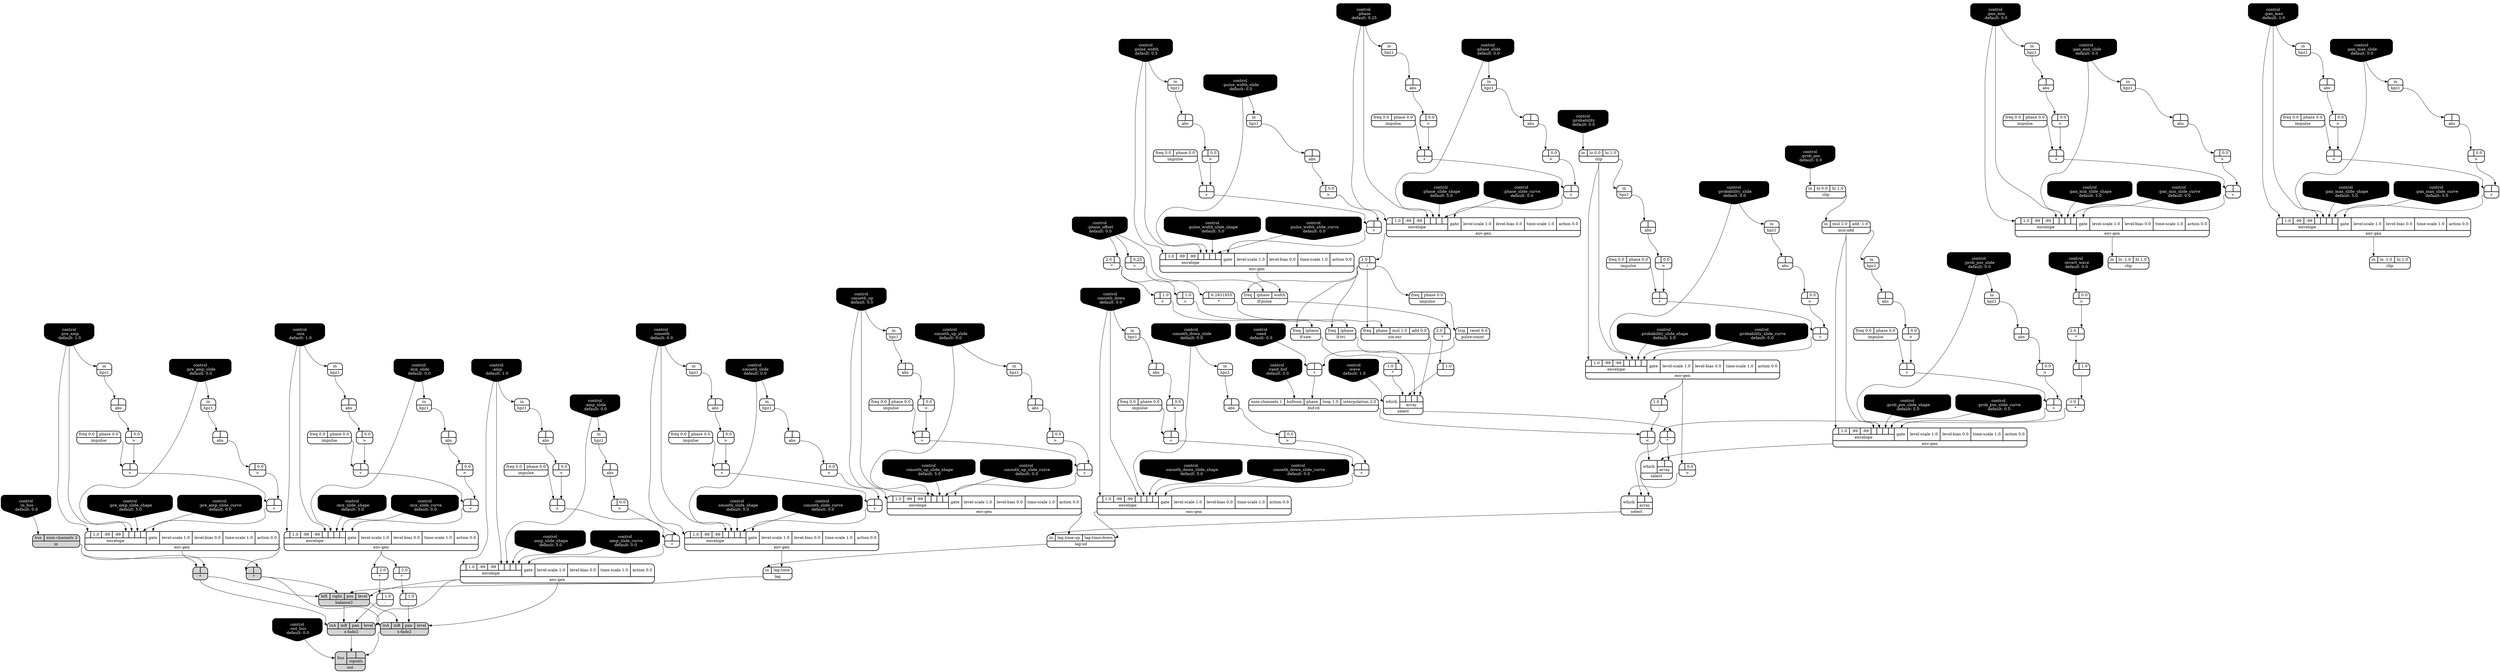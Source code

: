 digraph synthdef {
99 [label = "{{ <a> 2.0|<b> } |<__UG_NAME__>* }" style="bold, rounded" shape=record rankdir=LR];
111 [label = "{{ <a> |<b> } |<__UG_NAME__>* }" style="filled, bold, rounded"  shape=record rankdir=LR];
112 [label = "{{ <a> |<b> } |<__UG_NAME__>* }" style="filled, bold, rounded"  shape=record rankdir=LR];
114 [label = "{{ <a> -1.0|<b> } |<__UG_NAME__>* }" style="bold, rounded" shape=record rankdir=LR];
126 [label = "{{ <a> 2.0|<b> } |<__UG_NAME__>* }" style="bold, rounded" shape=record rankdir=LR];
129 [label = "{{ <a> -1.0|<b> } |<__UG_NAME__>* }" style="bold, rounded" shape=record rankdir=LR];
139 [label = "{{ <a> 2.0|<b> } |<__UG_NAME__>* }" style="bold, rounded" shape=record rankdir=LR];
143 [label = "{{ <a> |<b> 6.2831855} |<__UG_NAME__>* }" style="bold, rounded" shape=record rankdir=LR];
146 [label = "{{ <a> |<b> } |<__UG_NAME__>* }" style="bold, rounded" shape=record rankdir=LR];
192 [label = "{{ <a> |<b> 2.0} |<__UG_NAME__>* }" style="bold, rounded" shape=record rankdir=LR];
195 [label = "{{ <a> |<b> 2.0} |<__UG_NAME__>* }" style="bold, rounded" shape=record rankdir=LR];
59 [label = "{{ <a> |<b> 0.25} |<__UG_NAME__>+ }" style="bold, rounded" shape=record rankdir=LR];
76 [label = "{{ <a> |<b> } |<__UG_NAME__>+ }" style="bold, rounded" shape=record rankdir=LR];
77 [label = "{{ <a> |<b> } |<__UG_NAME__>+ }" style="bold, rounded" shape=record rankdir=LR];
83 [label = "{{ <a> |<b> } |<__UG_NAME__>+ }" style="bold, rounded" shape=record rankdir=LR];
84 [label = "{{ <a> |<b> } |<__UG_NAME__>+ }" style="bold, rounded" shape=record rankdir=LR];
91 [label = "{{ <a> |<b> } |<__UG_NAME__>+ }" style="bold, rounded" shape=record rankdir=LR];
95 [label = "{{ <a> |<b> } |<__UG_NAME__>+ }" style="bold, rounded" shape=record rankdir=LR];
105 [label = "{{ <a> |<b> } |<__UG_NAME__>+ }" style="bold, rounded" shape=record rankdir=LR];
108 [label = "{{ <a> |<b> } |<__UG_NAME__>+ }" style="bold, rounded" shape=record rankdir=LR];
119 [label = "{{ <a> |<b> } |<__UG_NAME__>+ }" style="bold, rounded" shape=record rankdir=LR];
123 [label = "{{ <a> |<b> } |<__UG_NAME__>+ }" style="bold, rounded" shape=record rankdir=LR];
127 [label = "{{ <a> |<b> 1.0} |<__UG_NAME__>+ }" style="bold, rounded" shape=record rankdir=LR];
132 [label = "{{ <a> |<b> } |<__UG_NAME__>+ }" style="bold, rounded" shape=record rankdir=LR];
136 [label = "{{ <a> |<b> } |<__UG_NAME__>+ }" style="bold, rounded" shape=record rankdir=LR];
141 [label = "{{ <a> |<b> 1.0} |<__UG_NAME__>+ }" style="bold, rounded" shape=record rankdir=LR];
149 [label = "{{ <a> |<b> } |<__UG_NAME__>+ }" style="bold, rounded" shape=record rankdir=LR];
161 [label = "{{ <a> |<b> } |<__UG_NAME__>+ }" style="bold, rounded" shape=record rankdir=LR];
165 [label = "{{ <a> |<b> } |<__UG_NAME__>+ }" style="bold, rounded" shape=record rankdir=LR];
169 [label = "{{ <a> |<b> } |<__UG_NAME__>+ }" style="bold, rounded" shape=record rankdir=LR];
173 [label = "{{ <a> |<b> } |<__UG_NAME__>+ }" style="bold, rounded" shape=record rankdir=LR];
177 [label = "{{ <a> |<b> } |<__UG_NAME__>+ }" style="bold, rounded" shape=record rankdir=LR];
181 [label = "{{ <a> |<b> } |<__UG_NAME__>+ }" style="bold, rounded" shape=record rankdir=LR];
188 [label = "{{ <a> |<b> } |<__UG_NAME__>+ }" style="bold, rounded" shape=record rankdir=LR];
190 [label = "{{ <a> |<b> } |<__UG_NAME__>+ }" style="bold, rounded" shape=record rankdir=LR];
203 [label = "{{ <a> |<b> } |<__UG_NAME__>+ }" style="bold, rounded" shape=record rankdir=LR];
207 [label = "{{ <a> |<b> } |<__UG_NAME__>+ }" style="bold, rounded" shape=record rankdir=LR];
213 [label = "{{ <a> |<b> } |<__UG_NAME__>+ }" style="bold, rounded" shape=record rankdir=LR];
217 [label = "{{ <a> |<b> } |<__UG_NAME__>+ }" style="bold, rounded" shape=record rankdir=LR];
100 [label = "{{ <a> |<b> 1.0} |<__UG_NAME__>- }" style="bold, rounded" shape=record rankdir=LR];
140 [label = "{{ <a> |<b> 1.0} |<__UG_NAME__>- }" style="bold, rounded" shape=record rankdir=LR];
151 [label = "{{ <a> 1.0|<b> } |<__UG_NAME__>- }" style="bold, rounded" shape=record rankdir=LR];
193 [label = "{{ <a> |<b> 1.0} |<__UG_NAME__>- }" style="bold, rounded" shape=record rankdir=LR];
196 [label = "{{ <a> |<b> 1.0} |<__UG_NAME__>- }" style="bold, rounded" shape=record rankdir=LR];
125 [label = "{{ <a> 1.0|<b> } |<__UG_NAME__>/ }" style="bold, rounded" shape=record rankdir=LR];
152 [label = "{{ <a> |<b> } |<__UG_NAME__>\< }" style="bold, rounded" shape=record rankdir=LR];
58 [label = "{{ <a> |<b> 0.0} |<__UG_NAME__>\> }" style="bold, rounded" shape=record rankdir=LR];
66 [label = "{{ <a> |<b> 0.0} |<__UG_NAME__>\> }" style="bold, rounded" shape=record rankdir=LR];
67 [label = "{{ <a> |<b> 0.0} |<__UG_NAME__>\> }" style="bold, rounded" shape=record rankdir=LR];
70 [label = "{{ <a> |<b> 0.0} |<__UG_NAME__>\> }" style="bold, rounded" shape=record rankdir=LR];
74 [label = "{{ <a> |<b> 0.0} |<__UG_NAME__>\> }" style="bold, rounded" shape=record rankdir=LR];
82 [label = "{{ <a> |<b> 0.0} |<__UG_NAME__>\> }" style="bold, rounded" shape=record rankdir=LR];
90 [label = "{{ <a> |<b> 0.0} |<__UG_NAME__>\> }" style="bold, rounded" shape=record rankdir=LR];
94 [label = "{{ <a> |<b> 0.0} |<__UG_NAME__>\> }" style="bold, rounded" shape=record rankdir=LR];
98 [label = "{{ <a> |<b> 0.0} |<__UG_NAME__>\> }" style="bold, rounded" shape=record rankdir=LR];
104 [label = "{{ <a> |<b> 0.0} |<__UG_NAME__>\> }" style="bold, rounded" shape=record rankdir=LR];
107 [label = "{{ <a> |<b> 0.0} |<__UG_NAME__>\> }" style="bold, rounded" shape=record rankdir=LR];
113 [label = "{{ <a> |<b> 0.0} |<__UG_NAME__>\> }" style="bold, rounded" shape=record rankdir=LR];
118 [label = "{{ <a> |<b> 0.0} |<__UG_NAME__>\> }" style="bold, rounded" shape=record rankdir=LR];
122 [label = "{{ <a> |<b> 0.0} |<__UG_NAME__>\> }" style="bold, rounded" shape=record rankdir=LR];
131 [label = "{{ <a> |<b> 0.0} |<__UG_NAME__>\> }" style="bold, rounded" shape=record rankdir=LR];
135 [label = "{{ <a> |<b> 0.0} |<__UG_NAME__>\> }" style="bold, rounded" shape=record rankdir=LR];
160 [label = "{{ <a> |<b> 0.0} |<__UG_NAME__>\> }" style="bold, rounded" shape=record rankdir=LR];
164 [label = "{{ <a> |<b> 0.0} |<__UG_NAME__>\> }" style="bold, rounded" shape=record rankdir=LR];
172 [label = "{{ <a> |<b> 0.0} |<__UG_NAME__>\> }" style="bold, rounded" shape=record rankdir=LR];
180 [label = "{{ <a> |<b> 0.0} |<__UG_NAME__>\> }" style="bold, rounded" shape=record rankdir=LR];
187 [label = "{{ <a> |<b> 0.0} |<__UG_NAME__>\> }" style="bold, rounded" shape=record rankdir=LR];
189 [label = "{{ <a> |<b> 0.0} |<__UG_NAME__>\> }" style="bold, rounded" shape=record rankdir=LR];
202 [label = "{{ <a> |<b> 0.0} |<__UG_NAME__>\> }" style="bold, rounded" shape=record rankdir=LR];
206 [label = "{{ <a> |<b> 0.0} |<__UG_NAME__>\> }" style="bold, rounded" shape=record rankdir=LR];
212 [label = "{{ <a> |<b> 0.0} |<__UG_NAME__>\> }" style="bold, rounded" shape=record rankdir=LR];
216 [label = "{{ <a> |<b> 0.0} |<__UG_NAME__>\> }" style="bold, rounded" shape=record rankdir=LR];
57 [label = "{{ <a> |<b> } |<__UG_NAME__>abs }" style="bold, rounded" shape=record rankdir=LR];
61 [label = "{{ <a> |<b> } |<__UG_NAME__>abs }" style="bold, rounded" shape=record rankdir=LR];
63 [label = "{{ <a> |<b> } |<__UG_NAME__>abs }" style="bold, rounded" shape=record rankdir=LR];
65 [label = "{{ <a> |<b> } |<__UG_NAME__>abs }" style="bold, rounded" shape=record rankdir=LR];
69 [label = "{{ <a> |<b> } |<__UG_NAME__>abs }" style="bold, rounded" shape=record rankdir=LR];
73 [label = "{{ <a> |<b> } |<__UG_NAME__>abs }" style="bold, rounded" shape=record rankdir=LR];
81 [label = "{{ <a> |<b> } |<__UG_NAME__>abs }" style="bold, rounded" shape=record rankdir=LR];
89 [label = "{{ <a> |<b> } |<__UG_NAME__>abs }" style="bold, rounded" shape=record rankdir=LR];
93 [label = "{{ <a> |<b> } |<__UG_NAME__>abs }" style="bold, rounded" shape=record rankdir=LR];
97 [label = "{{ <a> |<b> } |<__UG_NAME__>abs }" style="bold, rounded" shape=record rankdir=LR];
103 [label = "{{ <a> |<b> } |<__UG_NAME__>abs }" style="bold, rounded" shape=record rankdir=LR];
106 [label = "{{ <a> |<b> } |<__UG_NAME__>abs }" style="bold, rounded" shape=record rankdir=LR];
117 [label = "{{ <a> |<b> } |<__UG_NAME__>abs }" style="bold, rounded" shape=record rankdir=LR];
121 [label = "{{ <a> |<b> } |<__UG_NAME__>abs }" style="bold, rounded" shape=record rankdir=LR];
134 [label = "{{ <a> |<b> } |<__UG_NAME__>abs }" style="bold, rounded" shape=record rankdir=LR];
159 [label = "{{ <a> |<b> } |<__UG_NAME__>abs }" style="bold, rounded" shape=record rankdir=LR];
163 [label = "{{ <a> |<b> } |<__UG_NAME__>abs }" style="bold, rounded" shape=record rankdir=LR];
171 [label = "{{ <a> |<b> } |<__UG_NAME__>abs }" style="bold, rounded" shape=record rankdir=LR];
179 [label = "{{ <a> |<b> } |<__UG_NAME__>abs }" style="bold, rounded" shape=record rankdir=LR];
186 [label = "{{ <a> |<b> } |<__UG_NAME__>abs }" style="bold, rounded" shape=record rankdir=LR];
201 [label = "{{ <a> |<b> } |<__UG_NAME__>abs }" style="bold, rounded" shape=record rankdir=LR];
205 [label = "{{ <a> |<b> } |<__UG_NAME__>abs }" style="bold, rounded" shape=record rankdir=LR];
211 [label = "{{ <a> |<b> } |<__UG_NAME__>abs }" style="bold, rounded" shape=record rankdir=LR];
215 [label = "{{ <a> |<b> } |<__UG_NAME__>abs }" style="bold, rounded" shape=record rankdir=LR];
183 [label = "{{ <left> left|<right> right|<pos> pos|<level> level} |<__UG_NAME__>balance2 }" style="filled, bold, rounded"  shape=record rankdir=LR];
150 [label = "{{ <num____channels> num-channels 1|<bufnum> bufnum|<phase> phase|<loop> loop 1.0|<interpolation> interpolation 2.0} |<__UG_NAME__>buf-rd }" style="bold, rounded" shape=record rankdir=LR];
71 [label = "{{ <in> in|<lo> lo 0.0|<hi> hi 1.0} |<__UG_NAME__>clip }" style="bold, rounded" shape=record rankdir=LR];
86 [label = "{{ <in> in|<lo> lo 0.0|<hi> hi 1.0} |<__UG_NAME__>clip }" style="bold, rounded" shape=record rankdir=LR];
219 [label = "{{ <in> in|<lo> lo -1.0|<hi> hi 1.0} |<__UG_NAME__>clip }" style="bold, rounded" shape=record rankdir=LR];
220 [label = "{{ <in> in|<lo> lo -1.0|<hi> hi 1.0} |<__UG_NAME__>clip }" style="bold, rounded" shape=record rankdir=LR];
0 [label = "control
 :amp
 default: 1.0" shape=invhouse style="rounded, filled, bold" fillcolor=black fontcolor=white ]; 
1 [label = "control
 :amp_slide
 default: 0.0" shape=invhouse style="rounded, filled, bold" fillcolor=black fontcolor=white ]; 
2 [label = "control
 :amp_slide_shape
 default: 5.0" shape=invhouse style="rounded, filled, bold" fillcolor=black fontcolor=white ]; 
3 [label = "control
 :amp_slide_curve
 default: 0.0" shape=invhouse style="rounded, filled, bold" fillcolor=black fontcolor=white ]; 
4 [label = "control
 :mix
 default: 1.0" shape=invhouse style="rounded, filled, bold" fillcolor=black fontcolor=white ]; 
5 [label = "control
 :mix_slide
 default: 0.0" shape=invhouse style="rounded, filled, bold" fillcolor=black fontcolor=white ]; 
6 [label = "control
 :mix_slide_shape
 default: 5.0" shape=invhouse style="rounded, filled, bold" fillcolor=black fontcolor=white ]; 
7 [label = "control
 :mix_slide_curve
 default: 0.0" shape=invhouse style="rounded, filled, bold" fillcolor=black fontcolor=white ]; 
8 [label = "control
 :pre_amp
 default: 1.0" shape=invhouse style="rounded, filled, bold" fillcolor=black fontcolor=white ]; 
9 [label = "control
 :pre_amp_slide
 default: 0.0" shape=invhouse style="rounded, filled, bold" fillcolor=black fontcolor=white ]; 
10 [label = "control
 :pre_amp_slide_shape
 default: 5.0" shape=invhouse style="rounded, filled, bold" fillcolor=black fontcolor=white ]; 
11 [label = "control
 :pre_amp_slide_curve
 default: 0.0" shape=invhouse style="rounded, filled, bold" fillcolor=black fontcolor=white ]; 
12 [label = "control
 :phase
 default: 0.25" shape=invhouse style="rounded, filled, bold" fillcolor=black fontcolor=white ]; 
13 [label = "control
 :phase_slide
 default: 0.0" shape=invhouse style="rounded, filled, bold" fillcolor=black fontcolor=white ]; 
14 [label = "control
 :phase_slide_shape
 default: 5.0" shape=invhouse style="rounded, filled, bold" fillcolor=black fontcolor=white ]; 
15 [label = "control
 :phase_slide_curve
 default: 0.0" shape=invhouse style="rounded, filled, bold" fillcolor=black fontcolor=white ]; 
16 [label = "control
 :pan_min
 default: 0.0" shape=invhouse style="rounded, filled, bold" fillcolor=black fontcolor=white ]; 
17 [label = "control
 :pan_min_slide
 default: 0.0" shape=invhouse style="rounded, filled, bold" fillcolor=black fontcolor=white ]; 
18 [label = "control
 :pan_min_slide_shape
 default: 5.0" shape=invhouse style="rounded, filled, bold" fillcolor=black fontcolor=white ]; 
19 [label = "control
 :pan_min_slide_curve
 default: 0.0" shape=invhouse style="rounded, filled, bold" fillcolor=black fontcolor=white ]; 
20 [label = "control
 :pan_max
 default: 1.0" shape=invhouse style="rounded, filled, bold" fillcolor=black fontcolor=white ]; 
21 [label = "control
 :pan_max_slide
 default: 0.0" shape=invhouse style="rounded, filled, bold" fillcolor=black fontcolor=white ]; 
22 [label = "control
 :pan_max_slide_shape
 default: 5.0" shape=invhouse style="rounded, filled, bold" fillcolor=black fontcolor=white ]; 
23 [label = "control
 :pan_max_slide_curve
 default: 0.0" shape=invhouse style="rounded, filled, bold" fillcolor=black fontcolor=white ]; 
24 [label = "control
 :pulse_width
 default: 0.5" shape=invhouse style="rounded, filled, bold" fillcolor=black fontcolor=white ]; 
25 [label = "control
 :pulse_width_slide
 default: 0.0" shape=invhouse style="rounded, filled, bold" fillcolor=black fontcolor=white ]; 
26 [label = "control
 :pulse_width_slide_shape
 default: 5.0" shape=invhouse style="rounded, filled, bold" fillcolor=black fontcolor=white ]; 
27 [label = "control
 :pulse_width_slide_curve
 default: 0.0" shape=invhouse style="rounded, filled, bold" fillcolor=black fontcolor=white ]; 
28 [label = "control
 :smooth
 default: 0.0" shape=invhouse style="rounded, filled, bold" fillcolor=black fontcolor=white ]; 
29 [label = "control
 :smooth_slide
 default: 0.0" shape=invhouse style="rounded, filled, bold" fillcolor=black fontcolor=white ]; 
30 [label = "control
 :smooth_slide_shape
 default: 5.0" shape=invhouse style="rounded, filled, bold" fillcolor=black fontcolor=white ]; 
31 [label = "control
 :smooth_slide_curve
 default: 0.0" shape=invhouse style="rounded, filled, bold" fillcolor=black fontcolor=white ]; 
32 [label = "control
 :smooth_up
 default: 0.0" shape=invhouse style="rounded, filled, bold" fillcolor=black fontcolor=white ]; 
33 [label = "control
 :smooth_up_slide
 default: 0.0" shape=invhouse style="rounded, filled, bold" fillcolor=black fontcolor=white ]; 
34 [label = "control
 :smooth_up_slide_shape
 default: 5.0" shape=invhouse style="rounded, filled, bold" fillcolor=black fontcolor=white ]; 
35 [label = "control
 :smooth_up_slide_curve
 default: 0.0" shape=invhouse style="rounded, filled, bold" fillcolor=black fontcolor=white ]; 
36 [label = "control
 :smooth_down
 default: 0.0" shape=invhouse style="rounded, filled, bold" fillcolor=black fontcolor=white ]; 
37 [label = "control
 :smooth_down_slide
 default: 0.0" shape=invhouse style="rounded, filled, bold" fillcolor=black fontcolor=white ]; 
38 [label = "control
 :smooth_down_slide_shape
 default: 5.0" shape=invhouse style="rounded, filled, bold" fillcolor=black fontcolor=white ]; 
39 [label = "control
 :smooth_down_slide_curve
 default: 0.0" shape=invhouse style="rounded, filled, bold" fillcolor=black fontcolor=white ]; 
40 [label = "control
 :probability
 default: 0.0" shape=invhouse style="rounded, filled, bold" fillcolor=black fontcolor=white ]; 
41 [label = "control
 :probability_slide
 default: 0.0" shape=invhouse style="rounded, filled, bold" fillcolor=black fontcolor=white ]; 
42 [label = "control
 :probability_slide_shape
 default: 5.0" shape=invhouse style="rounded, filled, bold" fillcolor=black fontcolor=white ]; 
43 [label = "control
 :probability_slide_curve
 default: 0.0" shape=invhouse style="rounded, filled, bold" fillcolor=black fontcolor=white ]; 
44 [label = "control
 :prob_pos
 default: 0.0" shape=invhouse style="rounded, filled, bold" fillcolor=black fontcolor=white ]; 
45 [label = "control
 :prob_pos_slide
 default: 0.0" shape=invhouse style="rounded, filled, bold" fillcolor=black fontcolor=white ]; 
46 [label = "control
 :prob_pos_slide_shape
 default: 5.0" shape=invhouse style="rounded, filled, bold" fillcolor=black fontcolor=white ]; 
47 [label = "control
 :prob_pos_slide_curve
 default: 0.0" shape=invhouse style="rounded, filled, bold" fillcolor=black fontcolor=white ]; 
48 [label = "control
 :phase_offset
 default: 0.0" shape=invhouse style="rounded, filled, bold" fillcolor=black fontcolor=white ]; 
49 [label = "control
 :wave
 default: 1.0" shape=invhouse style="rounded, filled, bold" fillcolor=black fontcolor=white ]; 
50 [label = "control
 :invert_wave
 default: 0.0" shape=invhouse style="rounded, filled, bold" fillcolor=black fontcolor=white ]; 
51 [label = "control
 :seed
 default: 0.0" shape=invhouse style="rounded, filled, bold" fillcolor=black fontcolor=white ]; 
52 [label = "control
 :rand_buf
 default: 0.0" shape=invhouse style="rounded, filled, bold" fillcolor=black fontcolor=white ]; 
53 [label = "control
 :in_bus
 default: 0.0" shape=invhouse style="rounded, filled, bold" fillcolor=black fontcolor=white ]; 
54 [label = "control
 :out_bus
 default: 0.0" shape=invhouse style="rounded, filled, bold" fillcolor=black fontcolor=white ]; 
78 [label = "{{ {{<envelope___clip___0>|1.0|-99|-99|<envelope___clip___4>|<envelope___control___5>|<envelope___control___6>|<envelope___control___7>}|envelope}|<gate> gate|<level____scale> level-scale 1.0|<level____bias> level-bias 0.0|<time____scale> time-scale 1.0|<action> action 0.0} |<__UG_NAME__>env-gen }" style="bold, rounded" shape=record rankdir=LR];
109 [label = "{{ {{<envelope___control___0>|1.0|-99|-99|<envelope___control___4>|<envelope___control___5>|<envelope___control___6>|<envelope___control___7>}|envelope}|<gate> gate|<level____scale> level-scale 1.0|<level____bias> level-bias 0.0|<time____scale> time-scale 1.0|<action> action 0.0} |<__UG_NAME__>env-gen }" style="bold, rounded" shape=record rankdir=LR];
124 [label = "{{ {{<envelope___control___0>|1.0|-99|-99|<envelope___control___4>|<envelope___control___5>|<envelope___control___6>|<envelope___control___7>}|envelope}|<gate> gate|<level____scale> level-scale 1.0|<level____bias> level-bias 0.0|<time____scale> time-scale 1.0|<action> action 0.0} |<__UG_NAME__>env-gen }" style="bold, rounded" shape=record rankdir=LR];
137 [label = "{{ {{<envelope___control___0>|1.0|-99|-99|<envelope___control___4>|<envelope___control___5>|<envelope___control___6>|<envelope___control___7>}|envelope}|<gate> gate|<level____scale> level-scale 1.0|<level____bias> level-bias 0.0|<time____scale> time-scale 1.0|<action> action 0.0} |<__UG_NAME__>env-gen }" style="bold, rounded" shape=record rankdir=LR];
153 [label = "{{ {{<envelope___mul____add___0>|1.0|-99|-99|<envelope___mul____add___4>|<envelope___control___5>|<envelope___control___6>|<envelope___control___7>}|envelope}|<gate> gate|<level____scale> level-scale 1.0|<level____bias> level-bias 0.0|<time____scale> time-scale 1.0|<action> action 0.0} |<__UG_NAME__>env-gen }" style="bold, rounded" shape=record rankdir=LR];
156 [label = "{{ {{<envelope___control___0>|1.0|-99|-99|<envelope___control___4>|<envelope___control___5>|<envelope___control___6>|<envelope___control___7>}|envelope}|<gate> gate|<level____scale> level-scale 1.0|<level____bias> level-bias 0.0|<time____scale> time-scale 1.0|<action> action 0.0} |<__UG_NAME__>env-gen }" style="bold, rounded" shape=record rankdir=LR];
166 [label = "{{ {{<envelope___control___0>|1.0|-99|-99|<envelope___control___4>|<envelope___control___5>|<envelope___control___6>|<envelope___control___7>}|envelope}|<gate> gate|<level____scale> level-scale 1.0|<level____bias> level-bias 0.0|<time____scale> time-scale 1.0|<action> action 0.0} |<__UG_NAME__>env-gen }" style="bold, rounded" shape=record rankdir=LR];
174 [label = "{{ {{<envelope___control___0>|1.0|-99|-99|<envelope___control___4>|<envelope___control___5>|<envelope___control___6>|<envelope___control___7>}|envelope}|<gate> gate|<level____scale> level-scale 1.0|<level____bias> level-bias 0.0|<time____scale> time-scale 1.0|<action> action 0.0} |<__UG_NAME__>env-gen }" style="bold, rounded" shape=record rankdir=LR];
182 [label = "{{ {{<envelope___control___0>|1.0|-99|-99|<envelope___control___4>|<envelope___control___5>|<envelope___control___6>|<envelope___control___7>}|envelope}|<gate> gate|<level____scale> level-scale 1.0|<level____bias> level-bias 0.0|<time____scale> time-scale 1.0|<action> action 0.0} |<__UG_NAME__>env-gen }" style="bold, rounded" shape=record rankdir=LR];
191 [label = "{{ {{<envelope___control___0>|1.0|-99|-99|<envelope___control___4>|<envelope___control___5>|<envelope___control___6>|<envelope___control___7>}|envelope}|<gate> gate|<level____scale> level-scale 1.0|<level____bias> level-bias 0.0|<time____scale> time-scale 1.0|<action> action 0.0} |<__UG_NAME__>env-gen }" style="bold, rounded" shape=record rankdir=LR];
208 [label = "{{ {{<envelope___control___0>|1.0|-99|-99|<envelope___control___4>|<envelope___control___5>|<envelope___control___6>|<envelope___control___7>}|envelope}|<gate> gate|<level____scale> level-scale 1.0|<level____bias> level-bias 0.0|<time____scale> time-scale 1.0|<action> action 0.0} |<__UG_NAME__>env-gen }" style="bold, rounded" shape=record rankdir=LR];
218 [label = "{{ {{<envelope___control___0>|1.0|-99|-99|<envelope___control___4>|<envelope___control___5>|<envelope___control___6>|<envelope___control___7>}|envelope}|<gate> gate|<level____scale> level-scale 1.0|<level____bias> level-bias 0.0|<time____scale> time-scale 1.0|<action> action 0.0} |<__UG_NAME__>env-gen }" style="bold, rounded" shape=record rankdir=LR];
55 [label = "{{ <in> in} |<__UG_NAME__>hpz1 }" style="bold, rounded" shape=record rankdir=LR];
56 [label = "{{ <in> in} |<__UG_NAME__>hpz1 }" style="bold, rounded" shape=record rankdir=LR];
60 [label = "{{ <in> in} |<__UG_NAME__>hpz1 }" style="bold, rounded" shape=record rankdir=LR];
62 [label = "{{ <in> in} |<__UG_NAME__>hpz1 }" style="bold, rounded" shape=record rankdir=LR];
64 [label = "{{ <in> in} |<__UG_NAME__>hpz1 }" style="bold, rounded" shape=record rankdir=LR];
68 [label = "{{ <in> in} |<__UG_NAME__>hpz1 }" style="bold, rounded" shape=record rankdir=LR];
72 [label = "{{ <in> in} |<__UG_NAME__>hpz1 }" style="bold, rounded" shape=record rankdir=LR];
79 [label = "{{ <in> in} |<__UG_NAME__>hpz1 }" style="bold, rounded" shape=record rankdir=LR];
88 [label = "{{ <in> in} |<__UG_NAME__>hpz1 }" style="bold, rounded" shape=record rankdir=LR];
92 [label = "{{ <in> in} |<__UG_NAME__>hpz1 }" style="bold, rounded" shape=record rankdir=LR];
96 [label = "{{ <in> in} |<__UG_NAME__>hpz1 }" style="bold, rounded" shape=record rankdir=LR];
102 [label = "{{ <in> in} |<__UG_NAME__>hpz1 }" style="bold, rounded" shape=record rankdir=LR];
116 [label = "{{ <in> in} |<__UG_NAME__>hpz1 }" style="bold, rounded" shape=record rankdir=LR];
120 [label = "{{ <in> in} |<__UG_NAME__>hpz1 }" style="bold, rounded" shape=record rankdir=LR];
133 [label = "{{ <in> in} |<__UG_NAME__>hpz1 }" style="bold, rounded" shape=record rankdir=LR];
158 [label = "{{ <in> in} |<__UG_NAME__>hpz1 }" style="bold, rounded" shape=record rankdir=LR];
162 [label = "{{ <in> in} |<__UG_NAME__>hpz1 }" style="bold, rounded" shape=record rankdir=LR];
170 [label = "{{ <in> in} |<__UG_NAME__>hpz1 }" style="bold, rounded" shape=record rankdir=LR];
178 [label = "{{ <in> in} |<__UG_NAME__>hpz1 }" style="bold, rounded" shape=record rankdir=LR];
185 [label = "{{ <in> in} |<__UG_NAME__>hpz1 }" style="bold, rounded" shape=record rankdir=LR];
200 [label = "{{ <in> in} |<__UG_NAME__>hpz1 }" style="bold, rounded" shape=record rankdir=LR];
204 [label = "{{ <in> in} |<__UG_NAME__>hpz1 }" style="bold, rounded" shape=record rankdir=LR];
210 [label = "{{ <in> in} |<__UG_NAME__>hpz1 }" style="bold, rounded" shape=record rankdir=LR];
214 [label = "{{ <in> in} |<__UG_NAME__>hpz1 }" style="bold, rounded" shape=record rankdir=LR];
75 [label = "{{ <freq> freq 0.0|<phase> phase 0.0} |<__UG_NAME__>impulse }" style="bold, rounded" shape=record rankdir=LR];
80 [label = "{{ <freq> freq 0.0|<phase> phase 0.0} |<__UG_NAME__>impulse }" style="bold, rounded" shape=record rankdir=LR];
85 [label = "{{ <freq> freq 0.0|<phase> phase 0.0} |<__UG_NAME__>impulse }" style="bold, rounded" shape=record rankdir=LR];
101 [label = "{{ <freq> freq 0.0|<phase> phase 0.0} |<__UG_NAME__>impulse }" style="bold, rounded" shape=record rankdir=LR];
115 [label = "{{ <freq> freq 0.0|<phase> phase 0.0} |<__UG_NAME__>impulse }" style="bold, rounded" shape=record rankdir=LR];
130 [label = "{{ <freq> freq 0.0|<phase> phase 0.0} |<__UG_NAME__>impulse }" style="bold, rounded" shape=record rankdir=LR];
147 [label = "{{ <freq> freq|<phase> phase 0.0} |<__UG_NAME__>impulse }" style="bold, rounded" shape=record rankdir=LR];
157 [label = "{{ <freq> freq 0.0|<phase> phase 0.0} |<__UG_NAME__>impulse }" style="bold, rounded" shape=record rankdir=LR];
168 [label = "{{ <freq> freq 0.0|<phase> phase 0.0} |<__UG_NAME__>impulse }" style="bold, rounded" shape=record rankdir=LR];
176 [label = "{{ <freq> freq 0.0|<phase> phase 0.0} |<__UG_NAME__>impulse }" style="bold, rounded" shape=record rankdir=LR];
184 [label = "{{ <freq> freq 0.0|<phase> phase 0.0} |<__UG_NAME__>impulse }" style="bold, rounded" shape=record rankdir=LR];
199 [label = "{{ <freq> freq 0.0|<phase> phase 0.0} |<__UG_NAME__>impulse }" style="bold, rounded" shape=record rankdir=LR];
209 [label = "{{ <freq> freq 0.0|<phase> phase 0.0} |<__UG_NAME__>impulse }" style="bold, rounded" shape=record rankdir=LR];
110 [label = "{{ <bus> bus|<num____channels> num-channels 2} |<__UG_NAME__>in }" style="filled, bold, rounded"  shape=record rankdir=LR];
175 [label = "{{ <in> in|<lag____time> lag-time} |<__UG_NAME__>lag }" style="bold, rounded" shape=record rankdir=LR];
167 [label = "{{ <in> in|<lag____time____up> lag-time-up|<lag____time____down> lag-time-down} |<__UG_NAME__>lag-ud }" style="bold, rounded" shape=record rankdir=LR];
138 [label = "{{ <freq> freq|<iphase> iphase|<width> width} |<__UG_NAME__>lf-pulse }" style="bold, rounded" shape=record rankdir=LR];
128 [label = "{{ <freq> freq|<iphase> iphase} |<__UG_NAME__>lf-saw }" style="bold, rounded" shape=record rankdir=LR];
142 [label = "{{ <freq> freq|<iphase> iphase} |<__UG_NAME__>lf-tri }" style="bold, rounded" shape=record rankdir=LR];
87 [label = "{{ <in> in|<mul> mul 2.0|<add> add -1.0} |<__UG_NAME__>mul-add }" style="bold, rounded" shape=record rankdir=LR];
198 [label = "{{ <bus> bus|{{<signals___x____fade2___0>|<signals___x____fade2___1>}|signals}} |<__UG_NAME__>out }" style="filled, bold, rounded"  shape=record rankdir=LR];
148 [label = "{{ <trig> trig|<reset> reset 0.0} |<__UG_NAME__>pulse-count }" style="bold, rounded" shape=record rankdir=LR];
145 [label = "{{ <which> which|{{<array___binary____op____u____gen___0>|<array___binary____op____u____gen___1>|<array___lf____tri___2>|<array___sin____osc___3>}|array}} |<__UG_NAME__>select }" style="bold, rounded" shape=record rankdir=LR];
154 [label = "{{ <which> which|{{<array___env____gen___0>|<array___binary____op____u____gen___1>}|array}} |<__UG_NAME__>select }" style="bold, rounded" shape=record rankdir=LR];
155 [label = "{{ <which> which|{{<array___binary____op____u____gen___0>|<array___select___1>}|array}} |<__UG_NAME__>select }" style="bold, rounded" shape=record rankdir=LR];
144 [label = "{{ <freq> freq|<phase> phase|<mul> mul 1.0|<add> add 0.0} |<__UG_NAME__>sin-osc }" style="bold, rounded" shape=record rankdir=LR];
194 [label = "{{ <ina> inA|<inb> inB|<pan> pan|<level> level} |<__UG_NAME__>x-fade2 }" style="filled, bold, rounded"  shape=record rankdir=LR];
197 [label = "{{ <ina> inA|<inb> inB|<pan> pan|<level> level} |<__UG_NAME__>x-fade2 }" style="filled, bold, rounded"  shape=record rankdir=LR];

98:__UG_NAME__ -> 99:b ;
110:__UG_NAME__ -> 111:b ;
109:__UG_NAME__ -> 111:a ;
110:__UG_NAME__ -> 112:b ;
109:__UG_NAME__ -> 112:a ;
100:__UG_NAME__ -> 114:b ;
48:__UG_NAME__ -> 126:b ;
128:__UG_NAME__ -> 129:b ;
138:__UG_NAME__ -> 139:b ;
59:__UG_NAME__ -> 143:a ;
145:__UG_NAME__ -> 146:b ;
114:__UG_NAME__ -> 146:a ;
191:__UG_NAME__ -> 192:a ;
191:__UG_NAME__ -> 195:a ;
48:__UG_NAME__ -> 59:a ;
74:__UG_NAME__ -> 76:b ;
75:__UG_NAME__ -> 76:a ;
70:__UG_NAME__ -> 77:b ;
76:__UG_NAME__ -> 77:a ;
82:__UG_NAME__ -> 83:b ;
80:__UG_NAME__ -> 83:a ;
58:__UG_NAME__ -> 84:b ;
83:__UG_NAME__ -> 84:a ;
90:__UG_NAME__ -> 91:b ;
85:__UG_NAME__ -> 91:a ;
94:__UG_NAME__ -> 95:b ;
91:__UG_NAME__ -> 95:a ;
104:__UG_NAME__ -> 105:b ;
101:__UG_NAME__ -> 105:a ;
107:__UG_NAME__ -> 108:b ;
105:__UG_NAME__ -> 108:a ;
118:__UG_NAME__ -> 119:b ;
115:__UG_NAME__ -> 119:a ;
122:__UG_NAME__ -> 123:b ;
119:__UG_NAME__ -> 123:a ;
126:__UG_NAME__ -> 127:a ;
131:__UG_NAME__ -> 132:b ;
130:__UG_NAME__ -> 132:a ;
135:__UG_NAME__ -> 136:b ;
132:__UG_NAME__ -> 136:a ;
126:__UG_NAME__ -> 141:a ;
148:__UG_NAME__ -> 149:b ;
51:__UG_NAME__ -> 149:a ;
160:__UG_NAME__ -> 161:b ;
157:__UG_NAME__ -> 161:a ;
164:__UG_NAME__ -> 165:b ;
161:__UG_NAME__ -> 165:a ;
67:__UG_NAME__ -> 169:b ;
168:__UG_NAME__ -> 169:a ;
172:__UG_NAME__ -> 173:b ;
169:__UG_NAME__ -> 173:a ;
66:__UG_NAME__ -> 177:b ;
176:__UG_NAME__ -> 177:a ;
180:__UG_NAME__ -> 181:b ;
177:__UG_NAME__ -> 181:a ;
187:__UG_NAME__ -> 188:b ;
184:__UG_NAME__ -> 188:a ;
189:__UG_NAME__ -> 190:b ;
188:__UG_NAME__ -> 190:a ;
202:__UG_NAME__ -> 203:b ;
199:__UG_NAME__ -> 203:a ;
206:__UG_NAME__ -> 207:b ;
203:__UG_NAME__ -> 207:a ;
212:__UG_NAME__ -> 213:b ;
209:__UG_NAME__ -> 213:a ;
216:__UG_NAME__ -> 217:b ;
213:__UG_NAME__ -> 217:a ;
99:__UG_NAME__ -> 100:a ;
139:__UG_NAME__ -> 140:a ;
78:__UG_NAME__ -> 151:b ;
192:__UG_NAME__ -> 193:a ;
195:__UG_NAME__ -> 196:a ;
124:__UG_NAME__ -> 125:b ;
151:__UG_NAME__ -> 152:b ;
150:__UG_NAME__ -> 152:a ;
57:__UG_NAME__ -> 58:a ;
65:__UG_NAME__ -> 66:a ;
61:__UG_NAME__ -> 67:a ;
69:__UG_NAME__ -> 70:a ;
73:__UG_NAME__ -> 74:a ;
81:__UG_NAME__ -> 82:a ;
89:__UG_NAME__ -> 90:a ;
93:__UG_NAME__ -> 94:a ;
50:__UG_NAME__ -> 98:a ;
103:__UG_NAME__ -> 104:a ;
106:__UG_NAME__ -> 107:a ;
78:__UG_NAME__ -> 113:a ;
117:__UG_NAME__ -> 118:a ;
121:__UG_NAME__ -> 122:a ;
63:__UG_NAME__ -> 131:a ;
134:__UG_NAME__ -> 135:a ;
159:__UG_NAME__ -> 160:a ;
163:__UG_NAME__ -> 164:a ;
171:__UG_NAME__ -> 172:a ;
179:__UG_NAME__ -> 180:a ;
186:__UG_NAME__ -> 187:a ;
97:__UG_NAME__ -> 189:a ;
201:__UG_NAME__ -> 202:a ;
205:__UG_NAME__ -> 206:a ;
211:__UG_NAME__ -> 212:a ;
215:__UG_NAME__ -> 216:a ;
56:__UG_NAME__ -> 57:a ;
60:__UG_NAME__ -> 61:a ;
62:__UG_NAME__ -> 63:a ;
64:__UG_NAME__ -> 65:a ;
68:__UG_NAME__ -> 69:a ;
72:__UG_NAME__ -> 73:a ;
55:__UG_NAME__ -> 81:a ;
88:__UG_NAME__ -> 89:a ;
92:__UG_NAME__ -> 93:a ;
96:__UG_NAME__ -> 97:a ;
102:__UG_NAME__ -> 103:a ;
79:__UG_NAME__ -> 106:a ;
116:__UG_NAME__ -> 117:a ;
120:__UG_NAME__ -> 121:a ;
133:__UG_NAME__ -> 134:a ;
158:__UG_NAME__ -> 159:a ;
162:__UG_NAME__ -> 163:a ;
170:__UG_NAME__ -> 171:a ;
178:__UG_NAME__ -> 179:a ;
185:__UG_NAME__ -> 186:a ;
200:__UG_NAME__ -> 201:a ;
204:__UG_NAME__ -> 205:a ;
210:__UG_NAME__ -> 211:a ;
214:__UG_NAME__ -> 215:a ;
182:__UG_NAME__ -> 183:level ;
175:__UG_NAME__ -> 183:pos ;
112:__UG_NAME__ -> 183:right ;
111:__UG_NAME__ -> 183:left ;
149:__UG_NAME__ -> 150:phase ;
52:__UG_NAME__ -> 150:bufnum ;
40:__UG_NAME__ -> 71:in ;
44:__UG_NAME__ -> 86:in ;
208:__UG_NAME__ -> 219:in ;
218:__UG_NAME__ -> 220:in ;
77:__UG_NAME__ -> 78:gate ;
71:__UG_NAME__ -> 78:envelope___clip___0 ;
71:__UG_NAME__ -> 78:envelope___clip___4 ;
41:__UG_NAME__ -> 78:envelope___control___5 ;
42:__UG_NAME__ -> 78:envelope___control___6 ;
43:__UG_NAME__ -> 78:envelope___control___7 ;
108:__UG_NAME__ -> 109:gate ;
8:__UG_NAME__ -> 109:envelope___control___0 ;
8:__UG_NAME__ -> 109:envelope___control___4 ;
9:__UG_NAME__ -> 109:envelope___control___5 ;
10:__UG_NAME__ -> 109:envelope___control___6 ;
11:__UG_NAME__ -> 109:envelope___control___7 ;
123:__UG_NAME__ -> 124:gate ;
12:__UG_NAME__ -> 124:envelope___control___0 ;
12:__UG_NAME__ -> 124:envelope___control___4 ;
13:__UG_NAME__ -> 124:envelope___control___5 ;
14:__UG_NAME__ -> 124:envelope___control___6 ;
15:__UG_NAME__ -> 124:envelope___control___7 ;
136:__UG_NAME__ -> 137:gate ;
24:__UG_NAME__ -> 137:envelope___control___0 ;
24:__UG_NAME__ -> 137:envelope___control___4 ;
25:__UG_NAME__ -> 137:envelope___control___5 ;
26:__UG_NAME__ -> 137:envelope___control___6 ;
27:__UG_NAME__ -> 137:envelope___control___7 ;
95:__UG_NAME__ -> 153:gate ;
87:__UG_NAME__ -> 153:envelope___mul____add___0 ;
87:__UG_NAME__ -> 153:envelope___mul____add___4 ;
45:__UG_NAME__ -> 153:envelope___control___5 ;
46:__UG_NAME__ -> 153:envelope___control___6 ;
47:__UG_NAME__ -> 153:envelope___control___7 ;
84:__UG_NAME__ -> 156:gate ;
32:__UG_NAME__ -> 156:envelope___control___0 ;
32:__UG_NAME__ -> 156:envelope___control___4 ;
33:__UG_NAME__ -> 156:envelope___control___5 ;
34:__UG_NAME__ -> 156:envelope___control___6 ;
35:__UG_NAME__ -> 156:envelope___control___7 ;
165:__UG_NAME__ -> 166:gate ;
36:__UG_NAME__ -> 166:envelope___control___0 ;
36:__UG_NAME__ -> 166:envelope___control___4 ;
37:__UG_NAME__ -> 166:envelope___control___5 ;
38:__UG_NAME__ -> 166:envelope___control___6 ;
39:__UG_NAME__ -> 166:envelope___control___7 ;
173:__UG_NAME__ -> 174:gate ;
28:__UG_NAME__ -> 174:envelope___control___0 ;
28:__UG_NAME__ -> 174:envelope___control___4 ;
29:__UG_NAME__ -> 174:envelope___control___5 ;
30:__UG_NAME__ -> 174:envelope___control___6 ;
31:__UG_NAME__ -> 174:envelope___control___7 ;
181:__UG_NAME__ -> 182:gate ;
0:__UG_NAME__ -> 182:envelope___control___0 ;
0:__UG_NAME__ -> 182:envelope___control___4 ;
1:__UG_NAME__ -> 182:envelope___control___5 ;
2:__UG_NAME__ -> 182:envelope___control___6 ;
3:__UG_NAME__ -> 182:envelope___control___7 ;
190:__UG_NAME__ -> 191:gate ;
4:__UG_NAME__ -> 191:envelope___control___0 ;
4:__UG_NAME__ -> 191:envelope___control___4 ;
5:__UG_NAME__ -> 191:envelope___control___5 ;
6:__UG_NAME__ -> 191:envelope___control___6 ;
7:__UG_NAME__ -> 191:envelope___control___7 ;
207:__UG_NAME__ -> 208:gate ;
16:__UG_NAME__ -> 208:envelope___control___0 ;
16:__UG_NAME__ -> 208:envelope___control___4 ;
17:__UG_NAME__ -> 208:envelope___control___5 ;
18:__UG_NAME__ -> 208:envelope___control___6 ;
19:__UG_NAME__ -> 208:envelope___control___7 ;
217:__UG_NAME__ -> 218:gate ;
20:__UG_NAME__ -> 218:envelope___control___0 ;
20:__UG_NAME__ -> 218:envelope___control___4 ;
21:__UG_NAME__ -> 218:envelope___control___5 ;
22:__UG_NAME__ -> 218:envelope___control___6 ;
23:__UG_NAME__ -> 218:envelope___control___7 ;
32:__UG_NAME__ -> 55:in ;
33:__UG_NAME__ -> 56:in ;
28:__UG_NAME__ -> 60:in ;
24:__UG_NAME__ -> 62:in ;
0:__UG_NAME__ -> 64:in ;
41:__UG_NAME__ -> 68:in ;
71:__UG_NAME__ -> 72:in ;
9:__UG_NAME__ -> 79:in ;
87:__UG_NAME__ -> 88:in ;
45:__UG_NAME__ -> 92:in ;
5:__UG_NAME__ -> 96:in ;
8:__UG_NAME__ -> 102:in ;
12:__UG_NAME__ -> 116:in ;
13:__UG_NAME__ -> 120:in ;
25:__UG_NAME__ -> 133:in ;
36:__UG_NAME__ -> 158:in ;
37:__UG_NAME__ -> 162:in ;
29:__UG_NAME__ -> 170:in ;
1:__UG_NAME__ -> 178:in ;
4:__UG_NAME__ -> 185:in ;
16:__UG_NAME__ -> 200:in ;
17:__UG_NAME__ -> 204:in ;
20:__UG_NAME__ -> 210:in ;
21:__UG_NAME__ -> 214:in ;
125:__UG_NAME__ -> 147:freq ;
53:__UG_NAME__ -> 110:bus ;
174:__UG_NAME__ -> 175:lag____time ;
167:__UG_NAME__ -> 175:in ;
166:__UG_NAME__ -> 167:lag____time____down ;
156:__UG_NAME__ -> 167:lag____time____up ;
155:__UG_NAME__ -> 167:in ;
137:__UG_NAME__ -> 138:width ;
48:__UG_NAME__ -> 138:iphase ;
125:__UG_NAME__ -> 138:freq ;
127:__UG_NAME__ -> 128:iphase ;
125:__UG_NAME__ -> 128:freq ;
141:__UG_NAME__ -> 142:iphase ;
125:__UG_NAME__ -> 142:freq ;
86:__UG_NAME__ -> 87:in ;
194:__UG_NAME__ -> 198:signals___x____fade2___0 ;
197:__UG_NAME__ -> 198:signals___x____fade2___1 ;
54:__UG_NAME__ -> 198:bus ;
147:__UG_NAME__ -> 148:trig ;
129:__UG_NAME__ -> 145:array___binary____op____u____gen___0 ;
140:__UG_NAME__ -> 145:array___binary____op____u____gen___1 ;
142:__UG_NAME__ -> 145:array___lf____tri___2 ;
144:__UG_NAME__ -> 145:array___sin____osc___3 ;
49:__UG_NAME__ -> 145:which ;
153:__UG_NAME__ -> 154:array___env____gen___0 ;
146:__UG_NAME__ -> 154:array___binary____op____u____gen___1 ;
152:__UG_NAME__ -> 154:which ;
146:__UG_NAME__ -> 155:array___binary____op____u____gen___0 ;
154:__UG_NAME__ -> 155:array___select___1 ;
113:__UG_NAME__ -> 155:which ;
143:__UG_NAME__ -> 144:phase ;
125:__UG_NAME__ -> 144:freq ;
182:__UG_NAME__ -> 194:level ;
193:__UG_NAME__ -> 194:pan ;
183:__UG_NAME__ -> 194:inb ;
111:__UG_NAME__ -> 194:ina ;
182:__UG_NAME__ -> 197:level ;
196:__UG_NAME__ -> 197:pan ;
183:__UG_NAME__ -> 197:inb ;
112:__UG_NAME__ -> 197:ina ;

}
